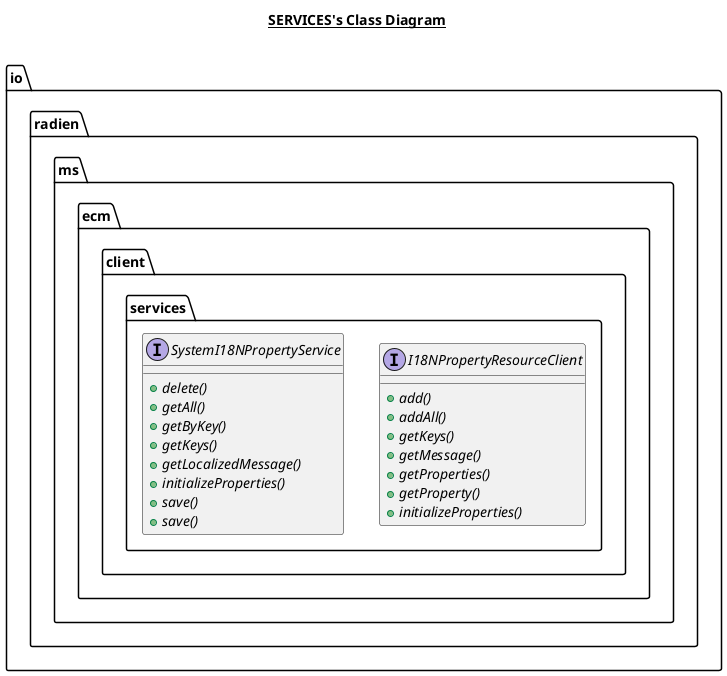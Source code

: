 @startuml

title __SERVICES's Class Diagram__\n

  namespace io.radien.ms.ecm.client.services {
    interface io.radien.ms.ecm.client.services.I18NPropertyResourceClient {
        {abstract} + add()
        {abstract} + addAll()
        {abstract} + getKeys()
        {abstract} + getMessage()
        {abstract} + getProperties()
        {abstract} + getProperty()
        {abstract} + initializeProperties()
    }
  }
  

  namespace io.radien.ms.ecm.client.services {
    interface io.radien.ms.ecm.client.services.SystemI18NPropertyService {
        {abstract} + delete()
        {abstract} + getAll()
        {abstract} + getByKey()
        {abstract} + getKeys()
        {abstract} + getLocalizedMessage()
        {abstract} + initializeProperties()
        {abstract} + save()
        {abstract} + save()
    }
  }
  



 

@enduml
